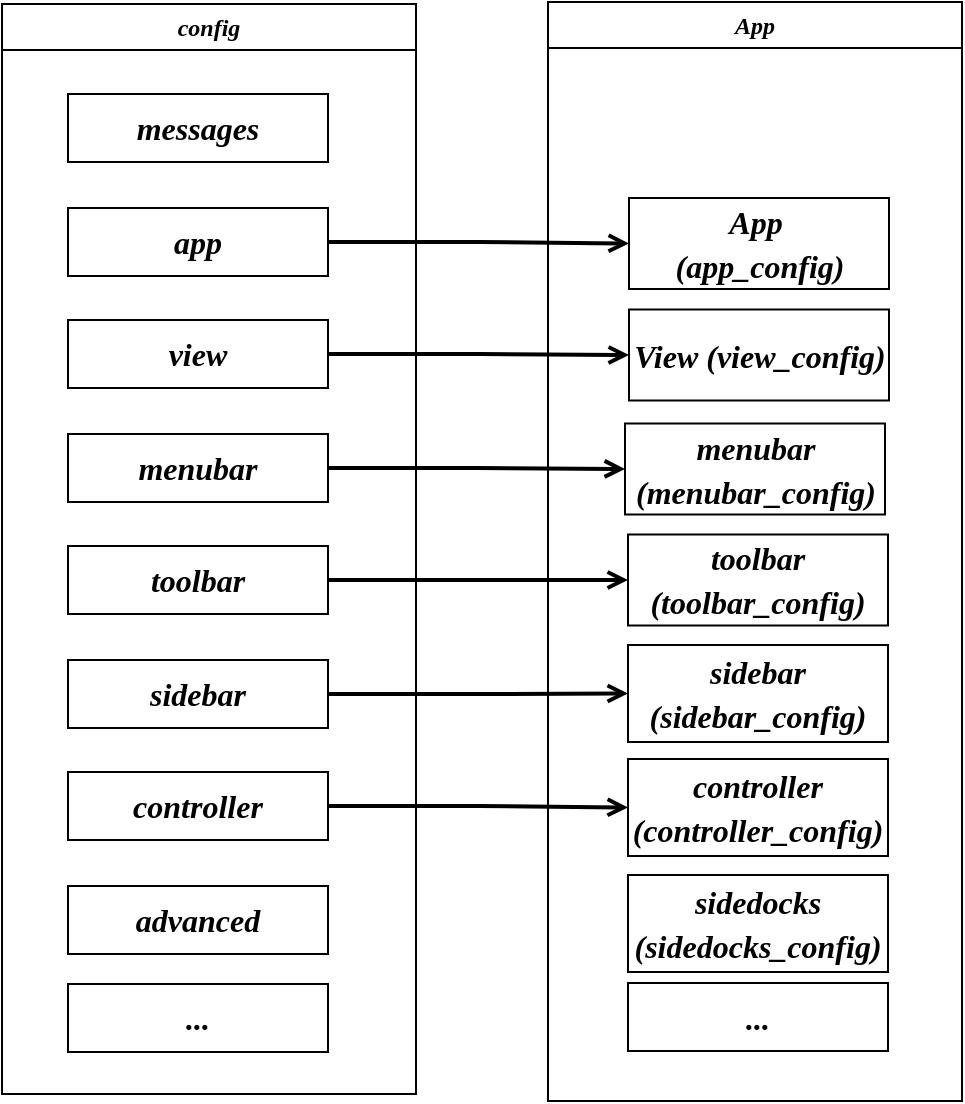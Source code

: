 <mxfile>
    <diagram id="wx075xa1W-To4sPmI8KL" name="Page-1">
        <mxGraphModel dx="5653" dy="3213" grid="0" gridSize="10" guides="1" tooltips="1" connect="1" arrows="1" fold="1" page="0" pageScale="1" pageWidth="827" pageHeight="1169" background="#FFFFFF" math="0" shadow="0">
            <root>
                <mxCell id="0"/>
                <mxCell id="1" parent="0"/>
                <mxCell id="3" value="config" style="swimlane;whiteSpace=wrap;html=1;fontFamily=Source Sans Pro;fontStyle=3" parent="1" vertex="1">
                    <mxGeometry x="165" y="574" width="207" height="545" as="geometry"/>
                </mxCell>
                <mxCell id="7" value="&lt;div style=&quot;font-size: 16px; line-height: 22px;&quot;&gt;&lt;span style=&quot;&quot;&gt;messages&lt;/span&gt;&lt;/div&gt;" style="rounded=0;whiteSpace=wrap;html=1;labelBackgroundColor=none;fontColor=default;fontFamily=Source Sans Pro;fontStyle=3" parent="3" vertex="1">
                    <mxGeometry x="33" y="45" width="130" height="34" as="geometry"/>
                </mxCell>
                <mxCell id="8" value="&lt;div style=&quot;font-size: 16px; line-height: 22px;&quot;&gt;&lt;div style=&quot;line-height: 22px;&quot;&gt;&lt;span style=&quot;&quot;&gt;app&lt;/span&gt;&lt;/div&gt;&lt;/div&gt;" style="rounded=0;whiteSpace=wrap;html=1;labelBackgroundColor=none;fontColor=default;fontFamily=Source Sans Pro;fontStyle=3" parent="3" vertex="1">
                    <mxGeometry x="33" y="102" width="130" height="34" as="geometry"/>
                </mxCell>
                <mxCell id="9" value="&lt;div style=&quot;font-size: 16px; line-height: 22px;&quot;&gt;&lt;div style=&quot;line-height: 22px;&quot;&gt;&lt;div style=&quot;line-height: 22px;&quot;&gt;&lt;span style=&quot;&quot;&gt;view&lt;/span&gt;&lt;/div&gt;&lt;/div&gt;&lt;/div&gt;" style="rounded=0;whiteSpace=wrap;html=1;labelBackgroundColor=none;fontColor=default;fontFamily=Source Sans Pro;fontStyle=3" parent="3" vertex="1">
                    <mxGeometry x="33" y="158" width="130" height="34" as="geometry"/>
                </mxCell>
                <mxCell id="10" value="&lt;div style=&quot;font-size: 16px; line-height: 22px;&quot;&gt;&lt;div style=&quot;line-height: 22px;&quot;&gt;&lt;div style=&quot;line-height: 22px;&quot;&gt;&lt;div style=&quot;line-height: 22px;&quot;&gt;&lt;span style=&quot;&quot;&gt;menubar&lt;/span&gt;&lt;/div&gt;&lt;/div&gt;&lt;/div&gt;&lt;/div&gt;" style="rounded=0;whiteSpace=wrap;html=1;labelBackgroundColor=none;fontColor=default;fontFamily=Source Sans Pro;fontStyle=3" parent="3" vertex="1">
                    <mxGeometry x="33" y="215" width="130" height="34" as="geometry"/>
                </mxCell>
                <mxCell id="11" value="&lt;div style=&quot;font-size: 16px; line-height: 22px;&quot;&gt;&lt;div style=&quot;line-height: 22px;&quot;&gt;&lt;div style=&quot;line-height: 22px;&quot;&gt;&lt;div style=&quot;line-height: 22px;&quot;&gt;&lt;div style=&quot;line-height: 22px;&quot;&gt;&lt;span style=&quot;&quot;&gt;toolbar&lt;/span&gt;&lt;/div&gt;&lt;/div&gt;&lt;/div&gt;&lt;/div&gt;&lt;/div&gt;" style="rounded=0;whiteSpace=wrap;html=1;labelBackgroundColor=none;fontColor=default;fontFamily=Source Sans Pro;fontStyle=3" parent="3" vertex="1">
                    <mxGeometry x="33" y="271" width="130" height="34" as="geometry"/>
                </mxCell>
                <mxCell id="12" value="&lt;div style=&quot;font-size: 16px; line-height: 22px;&quot;&gt;&lt;div style=&quot;line-height: 22px;&quot;&gt;&lt;div style=&quot;line-height: 22px;&quot;&gt;&lt;div style=&quot;line-height: 22px;&quot;&gt;&lt;div style=&quot;line-height: 22px;&quot;&gt;&lt;div style=&quot;line-height: 22px;&quot;&gt;&lt;div style=&quot;line-height: 22px;&quot;&gt;&lt;span style=&quot;&quot;&gt;sidebar&lt;/span&gt;&lt;/div&gt;&lt;/div&gt;&lt;/div&gt;&lt;/div&gt;&lt;/div&gt;&lt;/div&gt;&lt;/div&gt;" style="rounded=0;whiteSpace=wrap;html=1;labelBackgroundColor=none;fontColor=default;fontFamily=Source Sans Pro;fontStyle=3" parent="3" vertex="1">
                    <mxGeometry x="33" y="328" width="130" height="34" as="geometry"/>
                </mxCell>
                <mxCell id="13" value="&lt;div style=&quot;font-size: 16px; line-height: 22px;&quot;&gt;&lt;div style=&quot;line-height: 22px;&quot;&gt;&lt;div style=&quot;line-height: 22px;&quot;&gt;&lt;div style=&quot;line-height: 22px;&quot;&gt;&lt;div style=&quot;line-height: 22px;&quot;&gt;&lt;div style=&quot;line-height: 22px;&quot;&gt;&lt;div style=&quot;line-height: 22px;&quot;&gt;&lt;div style=&quot;line-height: 22px;&quot;&gt;&lt;span style=&quot;&quot;&gt;controller&lt;/span&gt;&lt;/div&gt;&lt;/div&gt;&lt;/div&gt;&lt;/div&gt;&lt;/div&gt;&lt;/div&gt;&lt;/div&gt;&lt;/div&gt;" style="rounded=0;whiteSpace=wrap;html=1;labelBackgroundColor=none;fontColor=default;fontFamily=Source Sans Pro;fontStyle=3" parent="3" vertex="1">
                    <mxGeometry x="33" y="384" width="130" height="34" as="geometry"/>
                </mxCell>
                <mxCell id="14" value="&lt;div style=&quot;font-size: 16px; line-height: 22px;&quot;&gt;&lt;div style=&quot;line-height: 22px;&quot;&gt;&lt;div style=&quot;line-height: 22px;&quot;&gt;&lt;div style=&quot;line-height: 22px;&quot;&gt;&lt;div style=&quot;line-height: 22px;&quot;&gt;&lt;div style=&quot;line-height: 22px;&quot;&gt;&lt;div style=&quot;line-height: 22px;&quot;&gt;&lt;span style=&quot;&quot;&gt;advanced&lt;/span&gt;&lt;/div&gt;&lt;/div&gt;&lt;/div&gt;&lt;/div&gt;&lt;/div&gt;&lt;/div&gt;&lt;/div&gt;" style="rounded=0;whiteSpace=wrap;html=1;labelBackgroundColor=none;fontColor=default;fontFamily=Source Sans Pro;fontStyle=3" parent="3" vertex="1">
                    <mxGeometry x="33" y="441" width="130" height="34" as="geometry"/>
                </mxCell>
                <mxCell id="43" value="&lt;div style=&quot;font-size: 16px; line-height: 22px;&quot;&gt;&lt;div style=&quot;line-height: 22px;&quot;&gt;&lt;div style=&quot;line-height: 22px;&quot;&gt;&lt;div style=&quot;line-height: 22px;&quot;&gt;&lt;div style=&quot;line-height: 22px;&quot;&gt;&lt;div style=&quot;line-height: 22px;&quot;&gt;&lt;div style=&quot;line-height: 22px;&quot;&gt;...&lt;/div&gt;&lt;/div&gt;&lt;/div&gt;&lt;/div&gt;&lt;/div&gt;&lt;/div&gt;&lt;/div&gt;" style="rounded=0;whiteSpace=wrap;html=1;labelBackgroundColor=none;fontColor=default;fontFamily=Source Sans Pro;fontStyle=3" parent="3" vertex="1">
                    <mxGeometry x="33" y="490" width="130" height="34" as="geometry"/>
                </mxCell>
                <mxCell id="4" value="App" style="swimlane;whiteSpace=wrap;html=1;fontFamily=Source Sans Pro;fontStyle=3" parent="1" vertex="1">
                    <mxGeometry x="438" y="573" width="207" height="549.5" as="geometry"/>
                </mxCell>
                <mxCell id="32" value="&lt;div style=&quot;font-size: 16px; line-height: 22px;&quot;&gt;&lt;div style=&quot;line-height: 22px;&quot;&gt;&lt;div style=&quot;line-height: 22px;&quot;&gt;&lt;div style=&quot;line-height: 22px;&quot;&gt;&lt;div style=&quot;line-height: 22px;&quot;&gt;&lt;span style=&quot;&quot;&gt;toolbar (toolbar_config)&lt;/span&gt;&lt;/div&gt;&lt;/div&gt;&lt;/div&gt;&lt;/div&gt;&lt;/div&gt;" style="rounded=0;whiteSpace=wrap;html=1;labelBackgroundColor=none;fontColor=default;fontFamily=Source Sans Pro;fontStyle=3" parent="4" vertex="1">
                    <mxGeometry x="40" y="266.25" width="130" height="45.5" as="geometry"/>
                </mxCell>
                <mxCell id="33" value="&lt;div style=&quot;font-size: 16px; line-height: 22px;&quot;&gt;&lt;div style=&quot;line-height: 22px;&quot;&gt;&lt;div style=&quot;line-height: 22px;&quot;&gt;&lt;div style=&quot;line-height: 22px;&quot;&gt;&lt;div style=&quot;line-height: 22px;&quot;&gt;&lt;div style=&quot;line-height: 22px;&quot;&gt;&lt;div style=&quot;line-height: 22px;&quot;&gt;&lt;span style=&quot;&quot;&gt;sidebar&lt;/span&gt;&lt;/div&gt;&lt;div style=&quot;line-height: 22px;&quot;&gt;&lt;span style=&quot;&quot;&gt;(&lt;/span&gt;&lt;span style=&quot;&quot;&gt;sidebar_config)&lt;/span&gt;&lt;/div&gt;&lt;/div&gt;&lt;/div&gt;&lt;/div&gt;&lt;/div&gt;&lt;/div&gt;&lt;/div&gt;" style="rounded=0;whiteSpace=wrap;html=1;labelBackgroundColor=none;fontColor=default;fontFamily=Source Sans Pro;fontStyle=3" parent="4" vertex="1">
                    <mxGeometry x="40" y="321.5" width="130" height="48.5" as="geometry"/>
                </mxCell>
                <mxCell id="34" value="&lt;div style=&quot;font-size: 16px; line-height: 22px;&quot;&gt;&lt;div style=&quot;line-height: 22px;&quot;&gt;&lt;div style=&quot;line-height: 22px;&quot;&gt;&lt;div style=&quot;line-height: 22px;&quot;&gt;&lt;div style=&quot;line-height: 22px;&quot;&gt;&lt;div style=&quot;line-height: 22px;&quot;&gt;&lt;div style=&quot;line-height: 22px;&quot;&gt;&lt;div style=&quot;line-height: 22px;&quot;&gt;&lt;span style=&quot;&quot;&gt;controller&lt;/span&gt;&lt;/div&gt;&lt;div style=&quot;line-height: 22px;&quot;&gt;&lt;span style=&quot;&quot;&gt;(controller_config)&lt;/span&gt;&lt;/div&gt;&lt;/div&gt;&lt;/div&gt;&lt;/div&gt;&lt;/div&gt;&lt;/div&gt;&lt;/div&gt;&lt;/div&gt;" style="rounded=0;whiteSpace=wrap;html=1;labelBackgroundColor=none;fontColor=default;fontFamily=Source Sans Pro;fontStyle=3" parent="4" vertex="1">
                    <mxGeometry x="40" y="378.5" width="130" height="48.5" as="geometry"/>
                </mxCell>
                <mxCell id="44" value="&lt;div style=&quot;font-size: 16px; line-height: 22px;&quot;&gt;&lt;div style=&quot;line-height: 22px;&quot;&gt;&lt;div style=&quot;line-height: 22px;&quot;&gt;&lt;div style=&quot;line-height: 22px;&quot;&gt;&lt;div style=&quot;line-height: 22px;&quot;&gt;&lt;div style=&quot;line-height: 22px;&quot;&gt;&lt;div style=&quot;line-height: 22px;&quot;&gt;...&lt;/div&gt;&lt;/div&gt;&lt;/div&gt;&lt;/div&gt;&lt;/div&gt;&lt;/div&gt;&lt;/div&gt;" style="rounded=0;whiteSpace=wrap;html=1;labelBackgroundColor=none;fontColor=default;fontFamily=Source Sans Pro;fontStyle=3" parent="4" vertex="1">
                    <mxGeometry x="40" y="490.5" width="130" height="34" as="geometry"/>
                </mxCell>
                <mxCell id="46" value="&lt;div style=&quot;font-size: 16px; line-height: 22px;&quot;&gt;&lt;div style=&quot;line-height: 22px;&quot;&gt;&lt;div style=&quot;line-height: 22px;&quot;&gt;&lt;div style=&quot;line-height: 22px;&quot;&gt;&lt;div style=&quot;line-height: 22px;&quot;&gt;&lt;div style=&quot;line-height: 22px;&quot;&gt;&lt;div style=&quot;line-height: 22px;&quot;&gt;&lt;div style=&quot;line-height: 22px;&quot;&gt;sidedocks&lt;br&gt;&lt;/div&gt;&lt;div style=&quot;line-height: 22px;&quot;&gt;&lt;span style=&quot;&quot;&gt;(sidedocks_config)&lt;/span&gt;&lt;/div&gt;&lt;/div&gt;&lt;/div&gt;&lt;/div&gt;&lt;/div&gt;&lt;/div&gt;&lt;/div&gt;&lt;/div&gt;" style="rounded=0;whiteSpace=wrap;html=1;labelBackgroundColor=none;fontColor=default;fontFamily=Source Sans Pro;fontStyle=3" parent="4" vertex="1">
                    <mxGeometry x="40" y="436.5" width="130" height="48.5" as="geometry"/>
                </mxCell>
                <mxCell id="187" value="&lt;div style=&quot;font-size: 16px; line-height: 22px;&quot;&gt;&lt;div style=&quot;line-height: 22px;&quot;&gt;&lt;div style=&quot;line-height: 22px;&quot;&gt;&lt;div style=&quot;line-height: 22px;&quot;&gt;&lt;div style=&quot;line-height: 22px;&quot;&gt;menubar (menubar_config)&lt;br&gt;&lt;/div&gt;&lt;/div&gt;&lt;/div&gt;&lt;/div&gt;&lt;/div&gt;" style="rounded=0;whiteSpace=wrap;html=1;labelBackgroundColor=none;fontColor=default;fontFamily=Source Sans Pro;fontStyle=3" parent="4" vertex="1">
                    <mxGeometry x="38.5" y="210.75" width="130" height="45.5" as="geometry"/>
                </mxCell>
                <mxCell id="189" value="&lt;div style=&quot;font-size: 16px; line-height: 22px;&quot;&gt;&lt;div style=&quot;line-height: 22px;&quot;&gt;&lt;div style=&quot;line-height: 22px;&quot;&gt;&lt;div style=&quot;line-height: 22px;&quot;&gt;&lt;div style=&quot;line-height: 22px;&quot;&gt;View (view_config)&lt;br&gt;&lt;/div&gt;&lt;/div&gt;&lt;/div&gt;&lt;/div&gt;&lt;/div&gt;" style="rounded=0;whiteSpace=wrap;html=1;labelBackgroundColor=none;fontColor=default;fontFamily=Source Sans Pro;fontStyle=3" parent="4" vertex="1">
                    <mxGeometry x="40.5" y="153.75" width="130" height="45.5" as="geometry"/>
                </mxCell>
                <mxCell id="190" value="&lt;div style=&quot;font-size: 16px; line-height: 22px;&quot;&gt;&lt;div style=&quot;line-height: 22px;&quot;&gt;&lt;div style=&quot;line-height: 22px;&quot;&gt;&lt;div style=&quot;line-height: 22px;&quot;&gt;&lt;div style=&quot;line-height: 22px;&quot;&gt;App&amp;nbsp;&lt;/div&gt;&lt;div style=&quot;line-height: 22px;&quot;&gt;(app_config)&lt;br&gt;&lt;/div&gt;&lt;/div&gt;&lt;/div&gt;&lt;/div&gt;&lt;/div&gt;" style="rounded=0;whiteSpace=wrap;html=1;labelBackgroundColor=none;fontColor=default;fontFamily=Source Sans Pro;fontStyle=3" parent="4" vertex="1">
                    <mxGeometry x="40.5" y="98" width="130" height="45.5" as="geometry"/>
                </mxCell>
                <mxCell id="37" style="edgeStyle=orthogonalEdgeStyle;shape=connector;rounded=0;orthogonalLoop=1;jettySize=auto;html=1;entryX=0;entryY=0.5;entryDx=0;entryDy=0;labelBackgroundColor=none;strokeColor=default;fontFamily=Source Sans Pro;fontColor=default;endArrow=open;endFill=0;startSize=6;endSize=6;sourcePerimeterSpacing=0;targetPerimeterSpacing=0;fontStyle=3;fontSize=16;strokeWidth=2;startArrow=none;startFill=0;" parent="1" source="8" target="190" edge="1">
                    <mxGeometry relative="1" as="geometry">
                        <mxPoint x="581" y="693" as="targetPoint"/>
                    </mxGeometry>
                </mxCell>
                <mxCell id="38" style="edgeStyle=orthogonalEdgeStyle;shape=connector;rounded=0;orthogonalLoop=1;jettySize=auto;html=1;labelBackgroundColor=none;strokeColor=default;fontFamily=Source Sans Pro;fontColor=default;endArrow=open;endFill=0;startSize=6;endSize=6;sourcePerimeterSpacing=0;targetPerimeterSpacing=0;fontStyle=3;fontSize=16;strokeWidth=2;startArrow=none;startFill=0;" parent="1" source="9" target="189" edge="1">
                    <mxGeometry relative="1" as="geometry">
                        <mxPoint x="573" y="751.25" as="targetPoint"/>
                    </mxGeometry>
                </mxCell>
                <mxCell id="39" style="edgeStyle=orthogonalEdgeStyle;shape=connector;rounded=0;orthogonalLoop=1;jettySize=auto;html=1;entryX=0;entryY=0.5;entryDx=0;entryDy=0;labelBackgroundColor=none;strokeColor=default;fontFamily=Source Sans Pro;fontColor=default;endArrow=open;endFill=0;startSize=6;endSize=6;sourcePerimeterSpacing=0;targetPerimeterSpacing=0;fontStyle=3;fontSize=16;strokeWidth=2;startArrow=none;startFill=0;" parent="1" source="10" target="187" edge="1">
                    <mxGeometry relative="1" as="geometry">
                        <mxPoint x="571.75" y="805.75" as="targetPoint"/>
                    </mxGeometry>
                </mxCell>
                <mxCell id="40" style="edgeStyle=orthogonalEdgeStyle;shape=connector;rounded=0;orthogonalLoop=1;jettySize=auto;html=1;entryX=0;entryY=0.5;entryDx=0;entryDy=0;labelBackgroundColor=none;strokeColor=default;fontFamily=Source Sans Pro;fontColor=default;endArrow=open;endFill=0;startSize=6;endSize=6;sourcePerimeterSpacing=0;targetPerimeterSpacing=0;fontStyle=3;fontSize=16;strokeWidth=2;startArrow=none;startFill=0;" parent="1" source="11" target="32" edge="1">
                    <mxGeometry relative="1" as="geometry"/>
                </mxCell>
                <mxCell id="41" style="edgeStyle=orthogonalEdgeStyle;shape=connector;rounded=0;orthogonalLoop=1;jettySize=auto;html=1;entryX=0;entryY=0.5;entryDx=0;entryDy=0;labelBackgroundColor=none;strokeColor=default;fontFamily=Source Sans Pro;fontColor=default;endArrow=open;endFill=0;startSize=6;endSize=6;sourcePerimeterSpacing=0;targetPerimeterSpacing=0;fontStyle=3;fontSize=16;strokeWidth=2;startArrow=none;startFill=0;" parent="1" source="12" target="33" edge="1">
                    <mxGeometry relative="1" as="geometry"/>
                </mxCell>
                <mxCell id="42" style="edgeStyle=orthogonalEdgeStyle;shape=connector;rounded=0;orthogonalLoop=1;jettySize=auto;html=1;entryX=0;entryY=0.5;entryDx=0;entryDy=0;labelBackgroundColor=none;strokeColor=default;fontFamily=Source Sans Pro;fontColor=default;endArrow=open;endFill=0;startSize=6;endSize=6;sourcePerimeterSpacing=0;targetPerimeterSpacing=0;fontStyle=3;fontSize=16;strokeWidth=2;startArrow=none;startFill=0;" parent="1" source="13" target="34" edge="1">
                    <mxGeometry relative="1" as="geometry"/>
                </mxCell>
            </root>
        </mxGraphModel>
    </diagram>
</mxfile>
